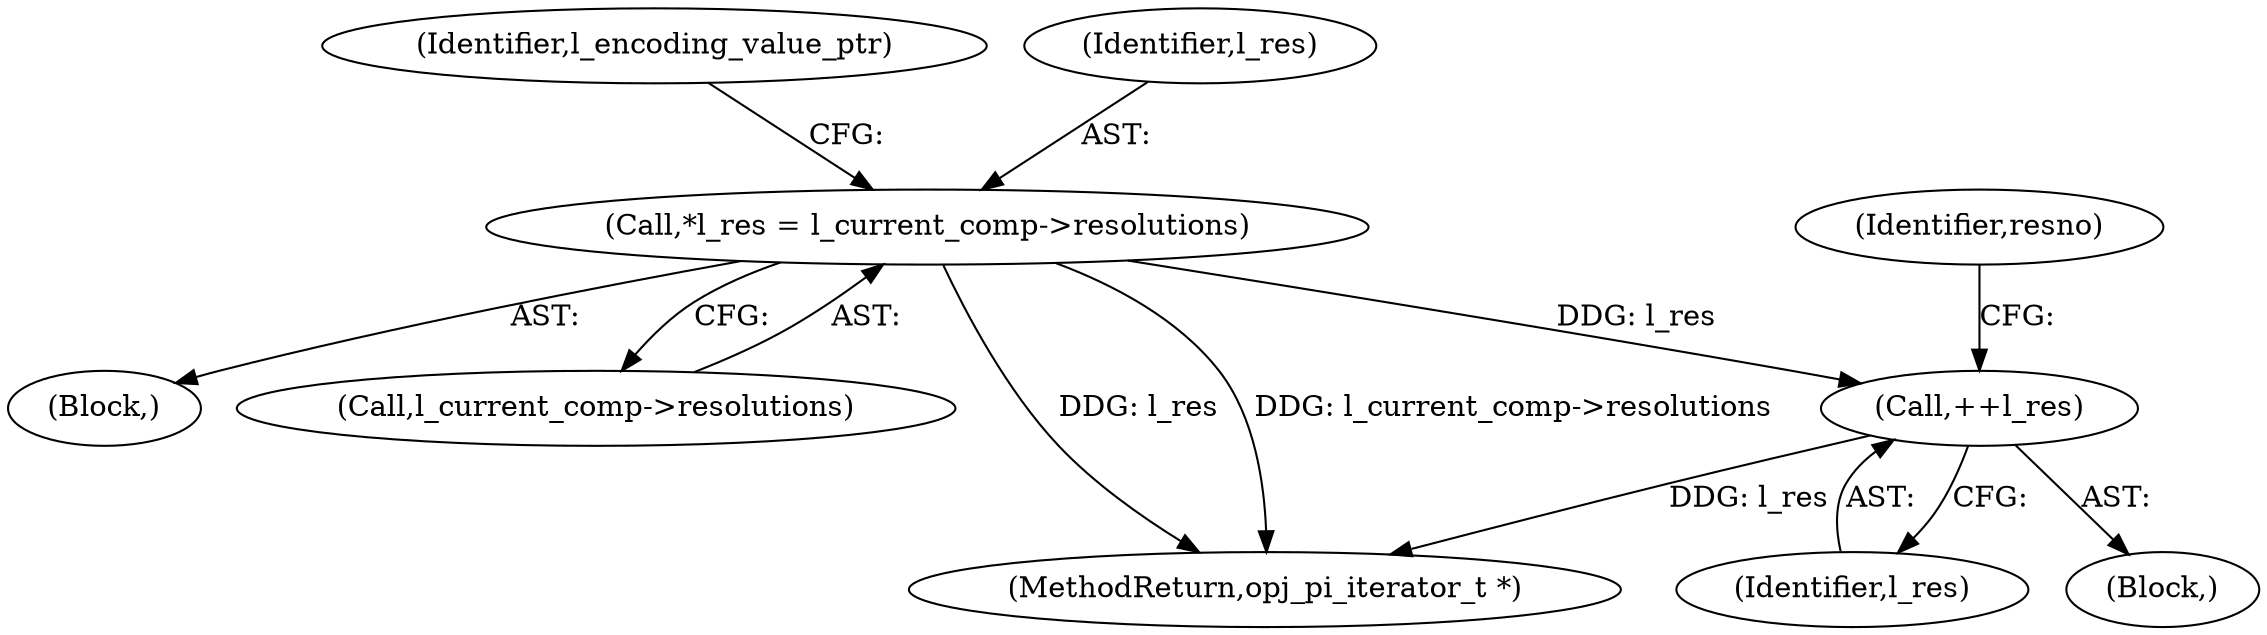 digraph "0_openjpeg_c16bc057ba3f125051c9966cf1f5b68a05681de4@pointer" {
"1000665" [label="(Call,++l_res)"];
"1000601" [label="(Call,*l_res = l_current_comp->resolutions)"];
"1000665" [label="(Call,++l_res)"];
"1000635" [label="(Identifier,resno)"];
"1000601" [label="(Call,*l_res = l_current_comp->resolutions)"];
"1000599" [label="(Block,)"];
"1000636" [label="(Block,)"];
"1000666" [label="(Identifier,l_res)"];
"1000603" [label="(Call,l_current_comp->resolutions)"];
"1000713" [label="(MethodReturn,opj_pi_iterator_t *)"];
"1000607" [label="(Identifier,l_encoding_value_ptr)"];
"1000602" [label="(Identifier,l_res)"];
"1000665" -> "1000636"  [label="AST: "];
"1000665" -> "1000666"  [label="CFG: "];
"1000666" -> "1000665"  [label="AST: "];
"1000635" -> "1000665"  [label="CFG: "];
"1000665" -> "1000713"  [label="DDG: l_res"];
"1000601" -> "1000665"  [label="DDG: l_res"];
"1000601" -> "1000599"  [label="AST: "];
"1000601" -> "1000603"  [label="CFG: "];
"1000602" -> "1000601"  [label="AST: "];
"1000603" -> "1000601"  [label="AST: "];
"1000607" -> "1000601"  [label="CFG: "];
"1000601" -> "1000713"  [label="DDG: l_res"];
"1000601" -> "1000713"  [label="DDG: l_current_comp->resolutions"];
}
